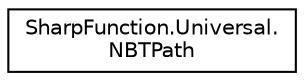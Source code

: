 digraph "Graphical Class Hierarchy"
{
 // LATEX_PDF_SIZE
  edge [fontname="Helvetica",fontsize="10",labelfontname="Helvetica",labelfontsize="10"];
  node [fontname="Helvetica",fontsize="10",shape=record];
  rankdir="LR";
  Node0 [label="SharpFunction.Universal.\lNBTPath",height=0.2,width=0.4,color="black", fillcolor="white", style="filled",URL="$class_sharp_function_1_1_universal_1_1_n_b_t_path.html",tooltip="Represents NBT Path as JSON string"];
}

